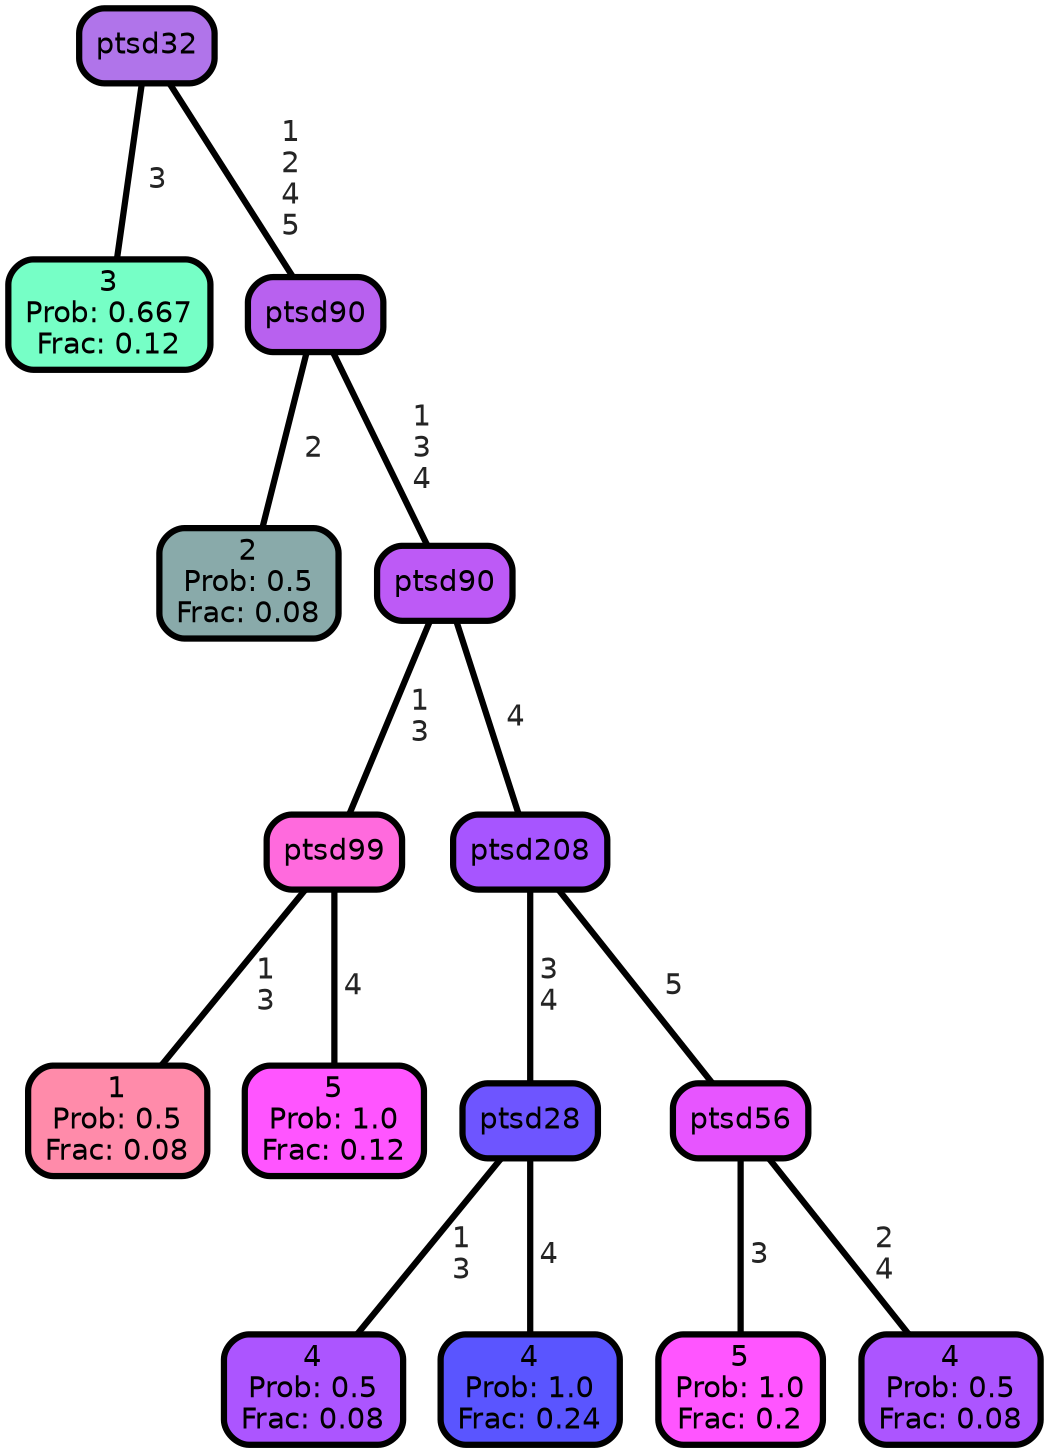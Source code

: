 graph Tree {
node [shape=box, style="filled, rounded",color="black",penwidth="3",fontcolor="black",                 fontname=helvetica] ;
graph [ranksep="0 equally", splines=straight,                 bgcolor=transparent, dpi=200] ;
edge [fontname=helvetica, fontweight=bold,fontcolor=grey14,color=black] ;
0 [label="3
Prob: 0.667
Frac: 0.12", fillcolor="#76ffc6"] ;
1 [label="ptsd32", fillcolor="#b074ea"] ;
2 [label="2
Prob: 0.5
Frac: 0.08", fillcolor="#89aaaa"] ;
3 [label="ptsd90", fillcolor="#b861ef"] ;
4 [label="1
Prob: 0.5
Frac: 0.08", fillcolor="#ff8baa"] ;
5 [label="ptsd99", fillcolor="#ff6add"] ;
6 [label="5
Prob: 1.0
Frac: 0.12", fillcolor="#ff55ff"] ;
7 [label="ptsd90", fillcolor="#bd5af6"] ;
8 [label="4
Prob: 0.5
Frac: 0.08", fillcolor="#ac55ff"] ;
9 [label="ptsd28", fillcolor="#6e55ff"] ;
10 [label="4
Prob: 1.0
Frac: 0.24", fillcolor="#5a55ff"] ;
11 [label="ptsd208", fillcolor="#a755ff"] ;
12 [label="5
Prob: 1.0
Frac: 0.2", fillcolor="#ff55ff"] ;
13 [label="ptsd56", fillcolor="#e755ff"] ;
14 [label="4
Prob: 0.5
Frac: 0.08", fillcolor="#ac55ff"] ;
1 -- 0 [label=" 3",penwidth=3] ;
1 -- 3 [label=" 1\n 2\n 4\n 5",penwidth=3] ;
3 -- 2 [label=" 2",penwidth=3] ;
3 -- 7 [label=" 1\n 3\n 4",penwidth=3] ;
5 -- 4 [label=" 1\n 3",penwidth=3] ;
5 -- 6 [label=" 4",penwidth=3] ;
7 -- 5 [label=" 1\n 3",penwidth=3] ;
7 -- 11 [label=" 4",penwidth=3] ;
9 -- 8 [label=" 1\n 3",penwidth=3] ;
9 -- 10 [label=" 4",penwidth=3] ;
11 -- 9 [label=" 3\n 4",penwidth=3] ;
11 -- 13 [label=" 5",penwidth=3] ;
13 -- 12 [label=" 3",penwidth=3] ;
13 -- 14 [label=" 2\n 4",penwidth=3] ;
{rank = same;}}